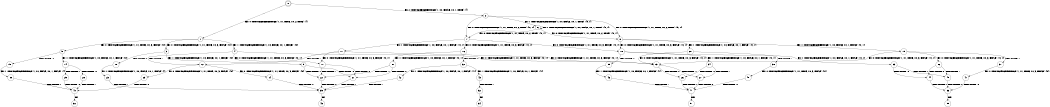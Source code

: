 digraph BCG {
size = "7, 10.5";
center = TRUE;
node [shape = circle];
0 [peripheries = 2];
0 -> 1 [label = "EX !0 !ATOMIC_EXCH_BRANCH (1, +1, TRUE, +0, 2, TRUE) !{}"];
0 -> 2 [label = "EX !1 !ATOMIC_EXCH_BRANCH (1, +0, FALSE, +0, 1, TRUE) !{}"];
1 -> 3 [label = "EX !0 !ATOMIC_EXCH_BRANCH (1, +1, TRUE, +0, 3, FALSE) !{0}"];
1 -> 4 [label = "EX !1 !ATOMIC_EXCH_BRANCH (1, +0, FALSE, +0, 1, FALSE) !{0}"];
1 -> 5 [label = "EX !0 !ATOMIC_EXCH_BRANCH (1, +1, TRUE, +0, 3, FALSE) !{0}"];
2 -> 6 [label = "EX !1 !ATOMIC_EXCH_BRANCH (1, +0, FALSE, +0, 1, TRUE) !{0, 1}"];
2 -> 7 [label = "EX !0 !ATOMIC_EXCH_BRANCH (1, +1, TRUE, +0, 2, TRUE) !{0, 1}"];
2 -> 8 [label = "EX !0 !ATOMIC_EXCH_BRANCH (1, +1, TRUE, +0, 2, TRUE) !{0, 1}"];
3 -> 9 [label = "EX !1 !ATOMIC_EXCH_BRANCH (1, +0, FALSE, +0, 1, FALSE) !{0}"];
3 -> 10 [label = "TERMINATE !0"];
4 -> 11 [label = "EX !0 !ATOMIC_EXCH_BRANCH (1, +1, TRUE, +0, 3, FALSE) !{0, 1}"];
4 -> 12 [label = "TERMINATE !1"];
4 -> 13 [label = "EX !0 !ATOMIC_EXCH_BRANCH (1, +1, TRUE, +0, 3, FALSE) !{0, 1}"];
5 -> 14 [label = "EX !1 !ATOMIC_EXCH_BRANCH (1, +0, FALSE, +0, 1, FALSE) !{0}"];
5 -> 15 [label = "TERMINATE !0"];
6 -> 6 [label = "EX !1 !ATOMIC_EXCH_BRANCH (1, +0, FALSE, +0, 1, TRUE) !{0, 1}"];
6 -> 7 [label = "EX !0 !ATOMIC_EXCH_BRANCH (1, +1, TRUE, +0, 2, TRUE) !{0, 1}"];
6 -> 8 [label = "EX !0 !ATOMIC_EXCH_BRANCH (1, +1, TRUE, +0, 2, TRUE) !{0, 1}"];
7 -> 16 [label = "EX !0 !ATOMIC_EXCH_BRANCH (1, +1, TRUE, +0, 3, FALSE) !{0, 1}"];
7 -> 17 [label = "EX !1 !ATOMIC_EXCH_BRANCH (1, +0, FALSE, +0, 1, FALSE) !{0, 1}"];
7 -> 18 [label = "EX !0 !ATOMIC_EXCH_BRANCH (1, +1, TRUE, +0, 3, FALSE) !{0, 1}"];
8 -> 19 [label = "EX !1 !ATOMIC_EXCH_BRANCH (1, +0, FALSE, +0, 1, FALSE) !{0, 1}"];
8 -> 18 [label = "EX !0 !ATOMIC_EXCH_BRANCH (1, +1, TRUE, +0, 3, FALSE) !{0, 1}"];
8 -> 20 [label = "EX !1 !ATOMIC_EXCH_BRANCH (1, +0, FALSE, +0, 1, FALSE) !{0, 1}"];
9 -> 21 [label = "TERMINATE !0"];
9 -> 22 [label = "TERMINATE !1"];
10 -> 23 [label = "EX !1 !ATOMIC_EXCH_BRANCH (1, +0, FALSE, +0, 1, FALSE) !{}"];
11 -> 21 [label = "TERMINATE !0"];
11 -> 22 [label = "TERMINATE !1"];
12 -> 24 [label = "EX !0 !ATOMIC_EXCH_BRANCH (1, +1, TRUE, +0, 3, FALSE) !{0}"];
12 -> 25 [label = "EX !0 !ATOMIC_EXCH_BRANCH (1, +1, TRUE, +0, 3, FALSE) !{0}"];
13 -> 26 [label = "TERMINATE !0"];
13 -> 27 [label = "TERMINATE !1"];
14 -> 28 [label = "TERMINATE !0"];
14 -> 29 [label = "TERMINATE !1"];
15 -> 30 [label = "EX !1 !ATOMIC_EXCH_BRANCH (1, +0, FALSE, +0, 1, FALSE) !{}"];
16 -> 31 [label = "EX !1 !ATOMIC_EXCH_BRANCH (1, +0, FALSE, +0, 1, FALSE) !{0, 1}"];
16 -> 32 [label = "TERMINATE !0"];
17 -> 11 [label = "EX !0 !ATOMIC_EXCH_BRANCH (1, +1, TRUE, +0, 3, FALSE) !{0, 1}"];
17 -> 12 [label = "TERMINATE !1"];
17 -> 13 [label = "EX !0 !ATOMIC_EXCH_BRANCH (1, +1, TRUE, +0, 3, FALSE) !{0, 1}"];
18 -> 33 [label = "EX !1 !ATOMIC_EXCH_BRANCH (1, +0, FALSE, +0, 1, FALSE) !{0, 1}"];
18 -> 34 [label = "EX !1 !ATOMIC_EXCH_BRANCH (1, +0, FALSE, +0, 1, FALSE) !{0, 1}"];
18 -> 35 [label = "TERMINATE !0"];
19 -> 36 [label = "EX !0 !ATOMIC_EXCH_BRANCH (1, +1, TRUE, +0, 3, FALSE) !{0, 1}"];
19 -> 37 [label = "TERMINATE !1"];
19 -> 13 [label = "EX !0 !ATOMIC_EXCH_BRANCH (1, +1, TRUE, +0, 3, FALSE) !{0, 1}"];
20 -> 13 [label = "EX !0 !ATOMIC_EXCH_BRANCH (1, +1, TRUE, +0, 3, FALSE) !{0, 1}"];
20 -> 38 [label = "TERMINATE !1"];
21 -> 39 [label = "TERMINATE !1"];
22 -> 39 [label = "TERMINATE !0"];
23 -> 39 [label = "TERMINATE !1"];
24 -> 39 [label = "TERMINATE !0"];
25 -> 40 [label = "TERMINATE !0"];
26 -> 41 [label = "TERMINATE !1"];
27 -> 41 [label = "TERMINATE !0"];
28 -> 40 [label = "TERMINATE !1"];
29 -> 40 [label = "TERMINATE !0"];
30 -> 40 [label = "TERMINATE !1"];
31 -> 21 [label = "TERMINATE !0"];
31 -> 22 [label = "TERMINATE !1"];
32 -> 42 [label = "EX !1 !ATOMIC_EXCH_BRANCH (1, +0, FALSE, +0, 1, FALSE) !{1}"];
32 -> 43 [label = "EX !1 !ATOMIC_EXCH_BRANCH (1, +0, FALSE, +0, 1, FALSE) !{1}"];
33 -> 44 [label = "TERMINATE !0"];
33 -> 45 [label = "TERMINATE !1"];
34 -> 26 [label = "TERMINATE !0"];
34 -> 27 [label = "TERMINATE !1"];
35 -> 46 [label = "EX !1 !ATOMIC_EXCH_BRANCH (1, +0, FALSE, +0, 1, FALSE) !{1}"];
36 -> 44 [label = "TERMINATE !0"];
36 -> 45 [label = "TERMINATE !1"];
37 -> 47 [label = "EX !0 !ATOMIC_EXCH_BRANCH (1, +1, TRUE, +0, 3, FALSE) !{0}"];
38 -> 48 [label = "EX !0 !ATOMIC_EXCH_BRANCH (1, +1, TRUE, +0, 3, FALSE) !{0}"];
39 -> 49 [label = "exit"];
40 -> 50 [label = "exit"];
41 -> 51 [label = "exit"];
42 -> 39 [label = "TERMINATE !1"];
43 -> 52 [label = "TERMINATE !1"];
44 -> 53 [label = "TERMINATE !1"];
45 -> 53 [label = "TERMINATE !0"];
46 -> 41 [label = "TERMINATE !1"];
47 -> 53 [label = "TERMINATE !0"];
48 -> 41 [label = "TERMINATE !0"];
52 -> 54 [label = "exit"];
53 -> 55 [label = "exit"];
}
